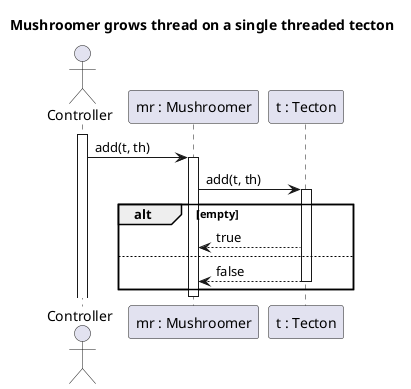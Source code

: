 @startuml growThreadOnSingle
title Mushroomer grows thread on a single threaded tecton

actor Controller
participant "mr : Mushroomer" as MR
participant "t : Tecton" as T

activate Controller
Controller -> MR : add(t, th)
activate MR

MR -> T : add(t, th)
activate T

alt empty

MR <-- T : true

else
MR <-- T : false
deactivate T
end

deactivate MR
@enduml
